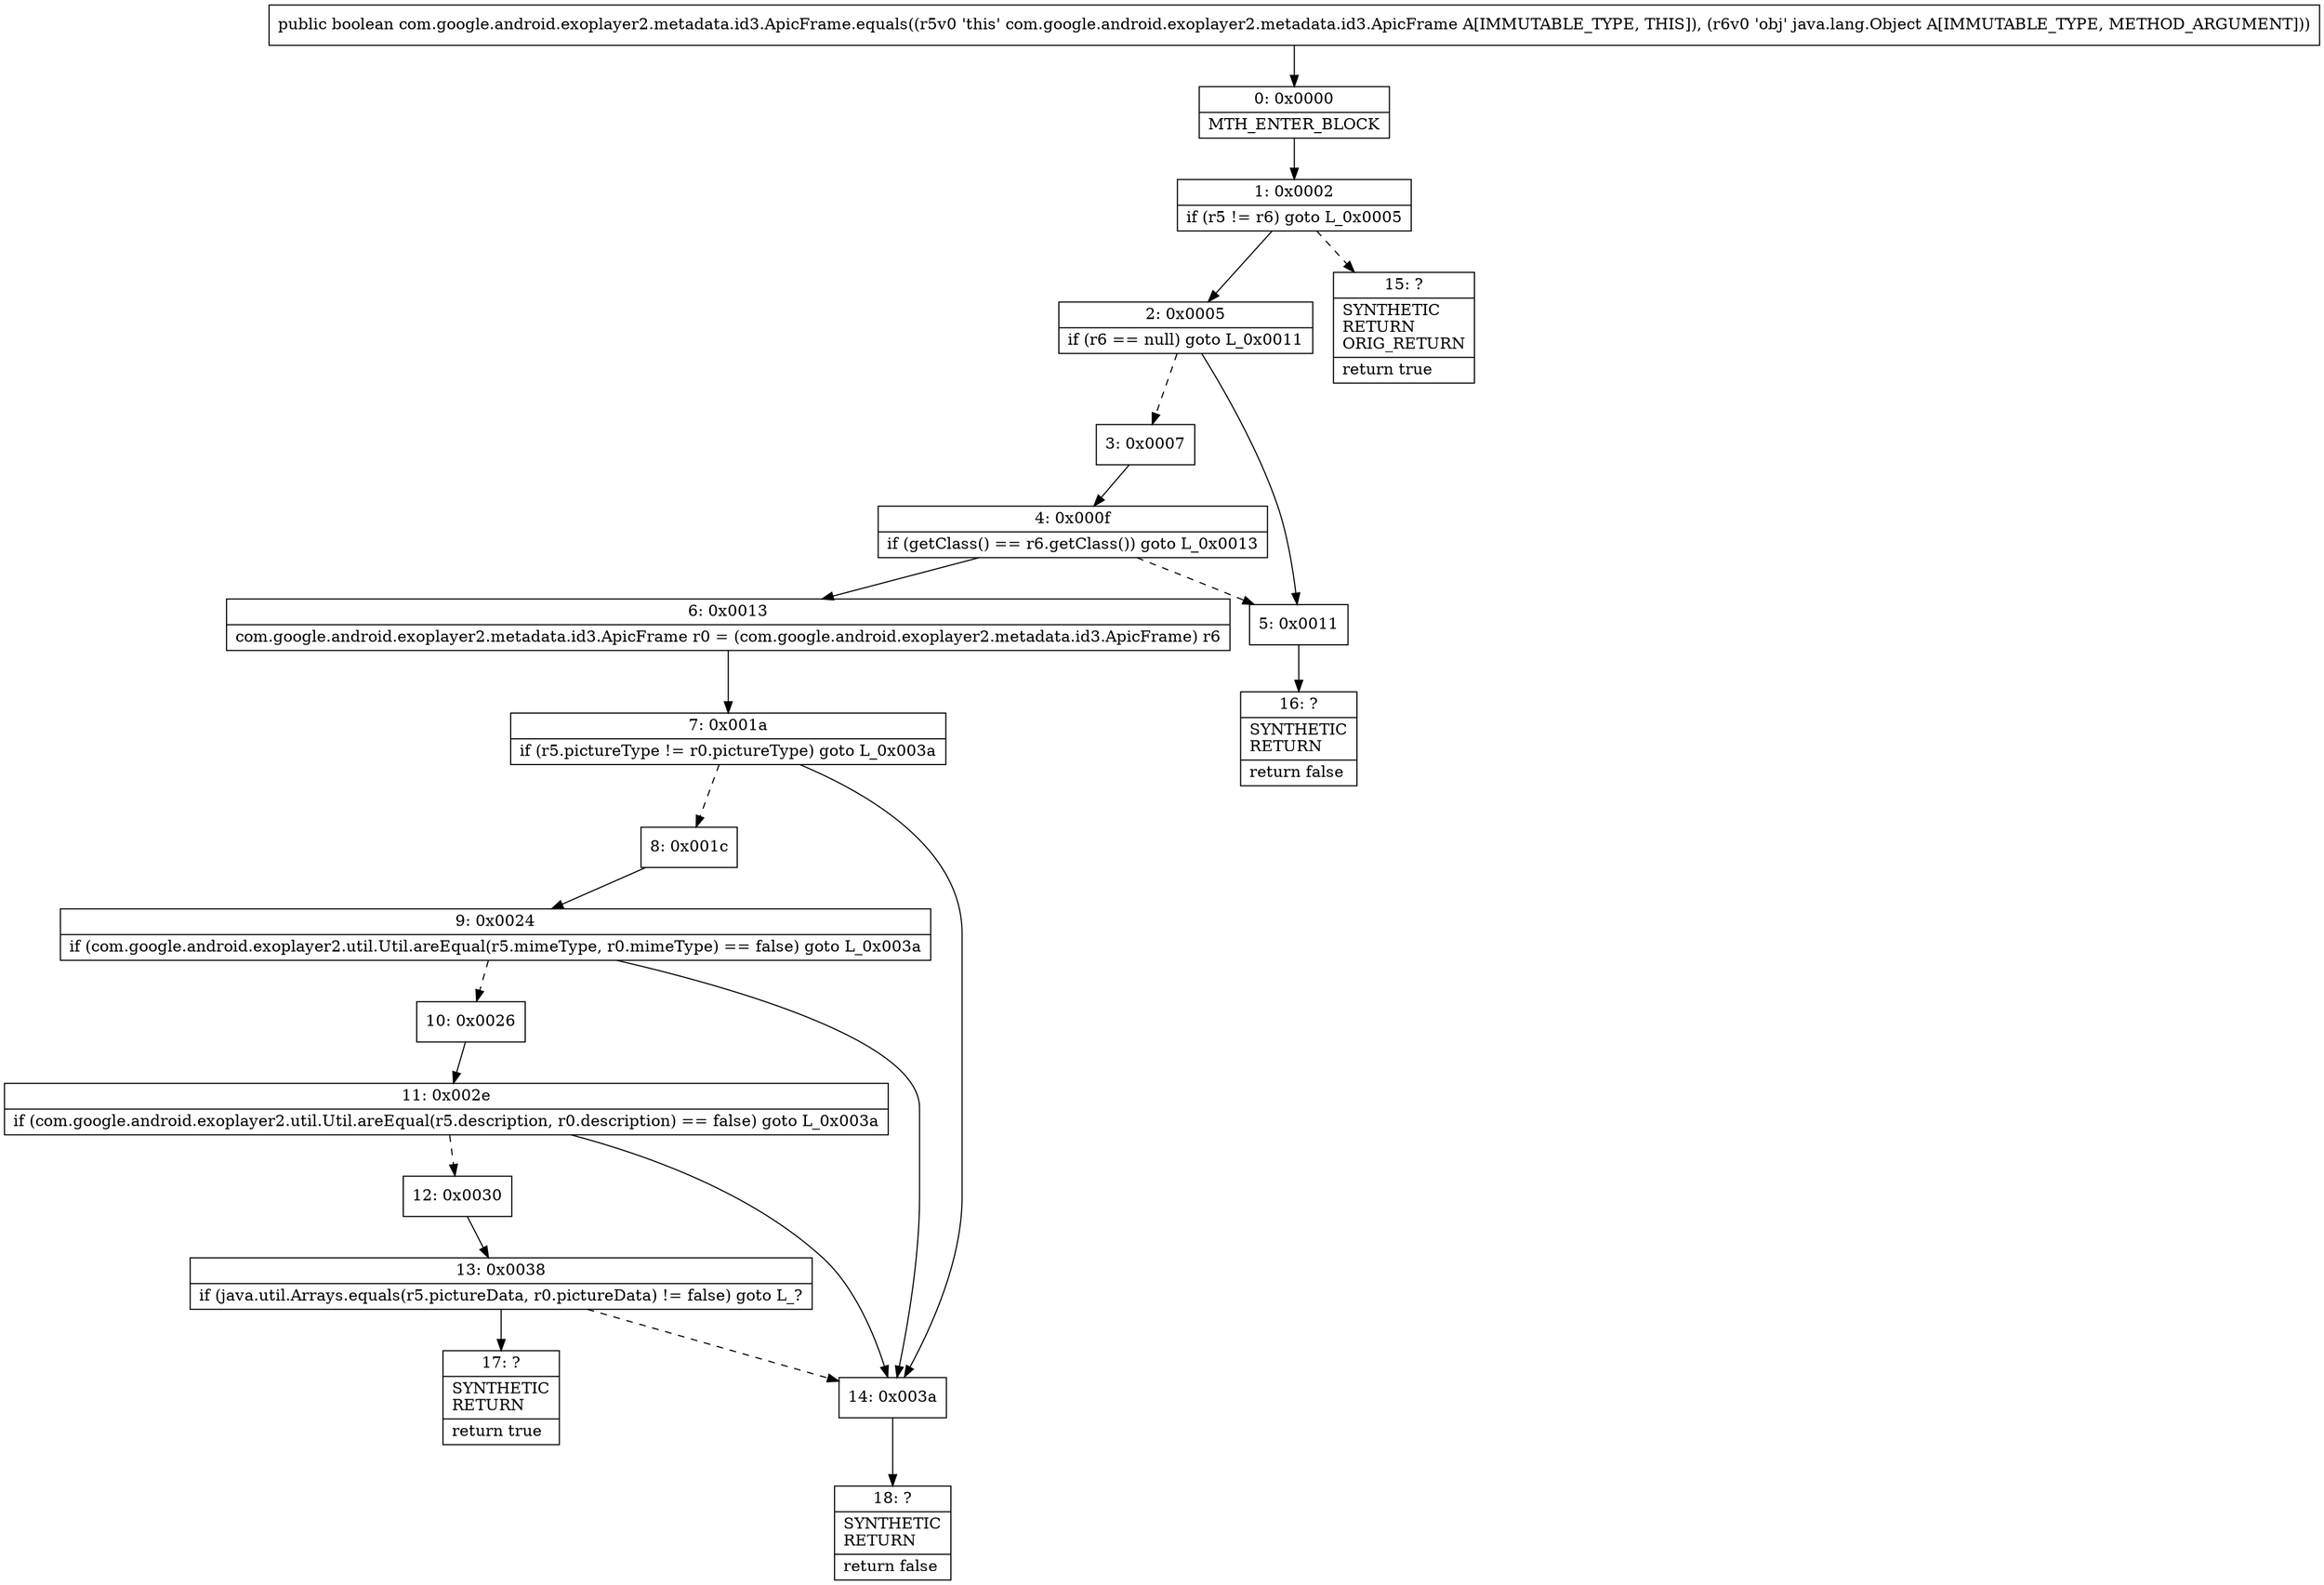 digraph "CFG forcom.google.android.exoplayer2.metadata.id3.ApicFrame.equals(Ljava\/lang\/Object;)Z" {
Node_0 [shape=record,label="{0\:\ 0x0000|MTH_ENTER_BLOCK\l}"];
Node_1 [shape=record,label="{1\:\ 0x0002|if (r5 != r6) goto L_0x0005\l}"];
Node_2 [shape=record,label="{2\:\ 0x0005|if (r6 == null) goto L_0x0011\l}"];
Node_3 [shape=record,label="{3\:\ 0x0007}"];
Node_4 [shape=record,label="{4\:\ 0x000f|if (getClass() == r6.getClass()) goto L_0x0013\l}"];
Node_5 [shape=record,label="{5\:\ 0x0011}"];
Node_6 [shape=record,label="{6\:\ 0x0013|com.google.android.exoplayer2.metadata.id3.ApicFrame r0 = (com.google.android.exoplayer2.metadata.id3.ApicFrame) r6\l}"];
Node_7 [shape=record,label="{7\:\ 0x001a|if (r5.pictureType != r0.pictureType) goto L_0x003a\l}"];
Node_8 [shape=record,label="{8\:\ 0x001c}"];
Node_9 [shape=record,label="{9\:\ 0x0024|if (com.google.android.exoplayer2.util.Util.areEqual(r5.mimeType, r0.mimeType) == false) goto L_0x003a\l}"];
Node_10 [shape=record,label="{10\:\ 0x0026}"];
Node_11 [shape=record,label="{11\:\ 0x002e|if (com.google.android.exoplayer2.util.Util.areEqual(r5.description, r0.description) == false) goto L_0x003a\l}"];
Node_12 [shape=record,label="{12\:\ 0x0030}"];
Node_13 [shape=record,label="{13\:\ 0x0038|if (java.util.Arrays.equals(r5.pictureData, r0.pictureData) != false) goto L_?\l}"];
Node_14 [shape=record,label="{14\:\ 0x003a}"];
Node_15 [shape=record,label="{15\:\ ?|SYNTHETIC\lRETURN\lORIG_RETURN\l|return true\l}"];
Node_16 [shape=record,label="{16\:\ ?|SYNTHETIC\lRETURN\l|return false\l}"];
Node_17 [shape=record,label="{17\:\ ?|SYNTHETIC\lRETURN\l|return true\l}"];
Node_18 [shape=record,label="{18\:\ ?|SYNTHETIC\lRETURN\l|return false\l}"];
MethodNode[shape=record,label="{public boolean com.google.android.exoplayer2.metadata.id3.ApicFrame.equals((r5v0 'this' com.google.android.exoplayer2.metadata.id3.ApicFrame A[IMMUTABLE_TYPE, THIS]), (r6v0 'obj' java.lang.Object A[IMMUTABLE_TYPE, METHOD_ARGUMENT])) }"];
MethodNode -> Node_0;
Node_0 -> Node_1;
Node_1 -> Node_2;
Node_1 -> Node_15[style=dashed];
Node_2 -> Node_3[style=dashed];
Node_2 -> Node_5;
Node_3 -> Node_4;
Node_4 -> Node_5[style=dashed];
Node_4 -> Node_6;
Node_5 -> Node_16;
Node_6 -> Node_7;
Node_7 -> Node_8[style=dashed];
Node_7 -> Node_14;
Node_8 -> Node_9;
Node_9 -> Node_10[style=dashed];
Node_9 -> Node_14;
Node_10 -> Node_11;
Node_11 -> Node_12[style=dashed];
Node_11 -> Node_14;
Node_12 -> Node_13;
Node_13 -> Node_14[style=dashed];
Node_13 -> Node_17;
Node_14 -> Node_18;
}

